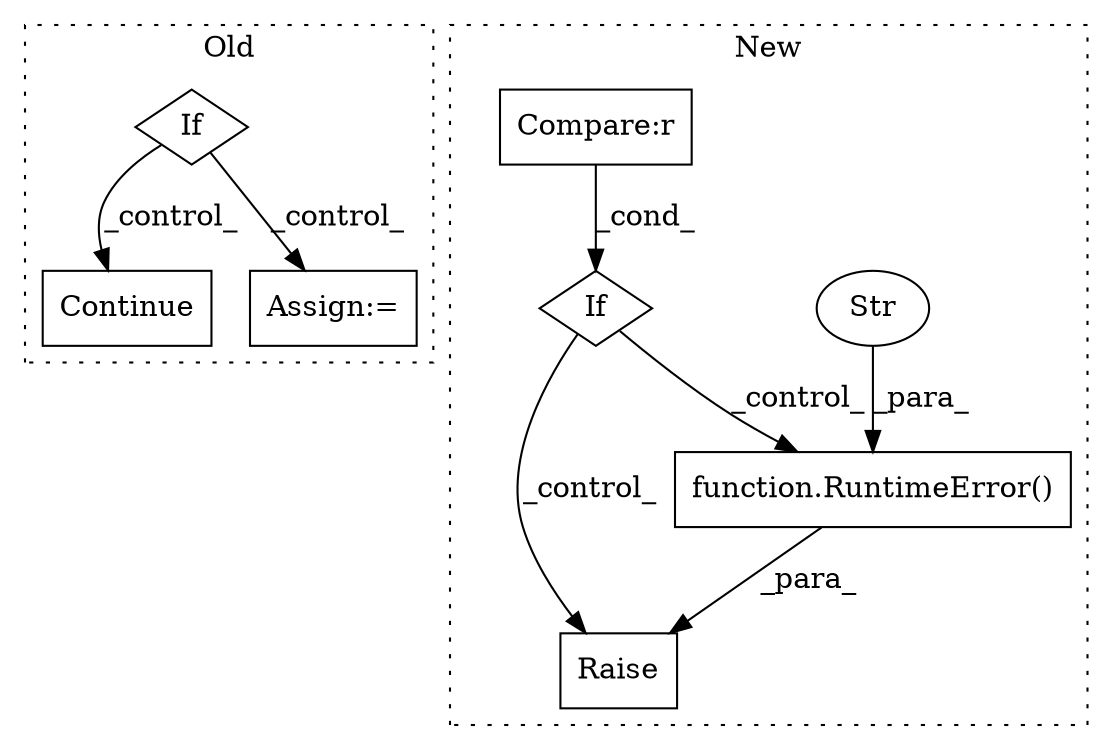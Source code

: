 digraph G {
subgraph cluster0 {
1 [label="Continue" a="43" s="12326" l="8" shape="box"];
5 [label="Assign:=" a="68" s="12514" l="3" shape="box"];
7 [label="If" a="96" s="12275" l="3" shape="diamond"];
label = "Old";
style="dotted";
}
subgraph cluster1 {
2 [label="function.RuntimeError()" a="75" s="16042,16099" l="13,1" shape="box"];
3 [label="Raise" a="91" s="16036" l="6" shape="box"];
4 [label="Str" a="66" s="16055" l="44" shape="ellipse"];
6 [label="If" a="96" s="15908" l="0" shape="diamond"];
8 [label="Compare:r" a="40" s="15908" l="25" shape="box"];
label = "New";
style="dotted";
}
2 -> 3 [label="_para_"];
4 -> 2 [label="_para_"];
6 -> 3 [label="_control_"];
6 -> 2 [label="_control_"];
7 -> 5 [label="_control_"];
7 -> 1 [label="_control_"];
8 -> 6 [label="_cond_"];
}